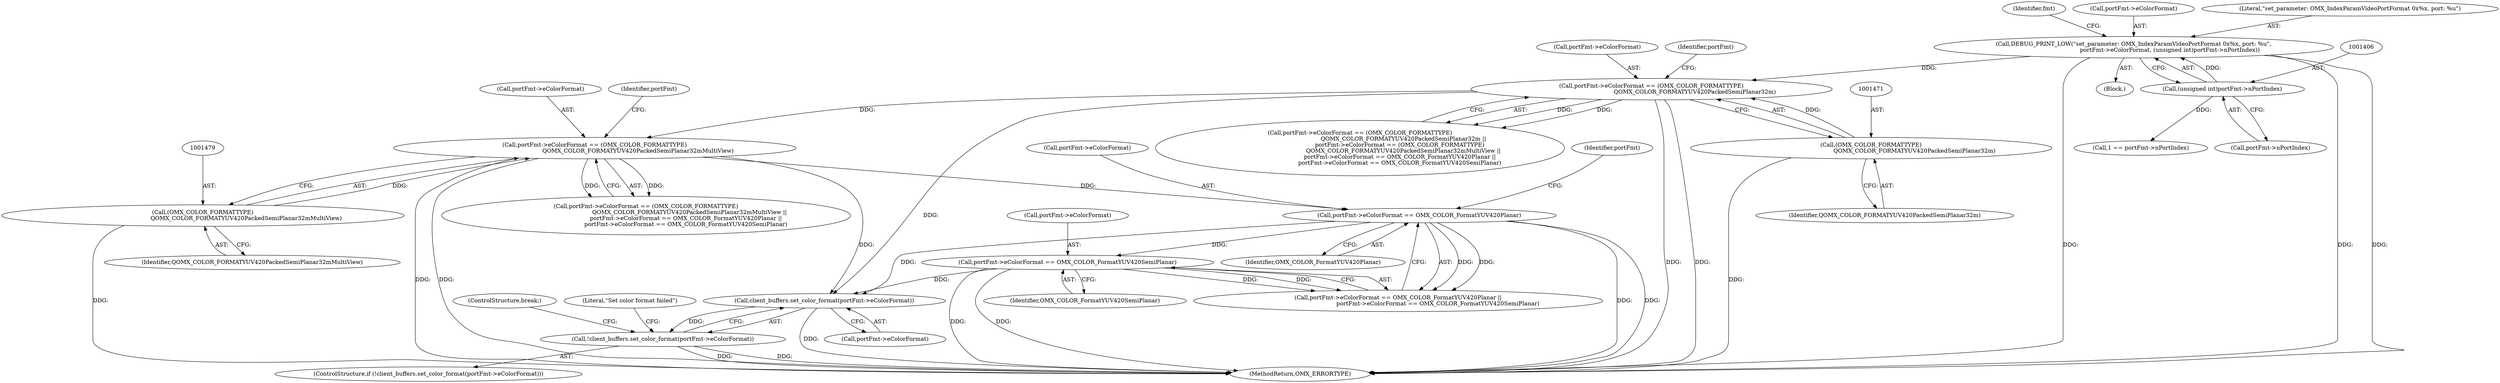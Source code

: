 digraph "0_Android_46e305be6e670a5a0041b0b4861122a0f1aabefa_2@pointer" {
"1001544" [label="(Call,client_buffers.set_color_format(portFmt->eColorFormat))"];
"1001474" [label="(Call,portFmt->eColorFormat == (OMX_COLOR_FORMATTYPE)\n                                                QOMX_COLOR_FORMATYUV420PackedSemiPlanar32mMultiView)"];
"1001466" [label="(Call,portFmt->eColorFormat == (OMX_COLOR_FORMATTYPE)\n                                                QOMX_COLOR_FORMATYUV420PackedSemiPlanar32m)"];
"1001400" [label="(Call,DEBUG_PRINT_LOW(\"set_parameter: OMX_IndexParamVideoPortFormat 0x%x, port: %u\",\n                                        portFmt->eColorFormat, (unsigned int)portFmt->nPortIndex))"];
"1001405" [label="(Call,(unsigned int)portFmt->nPortIndex)"];
"1001470" [label="(Call,(OMX_COLOR_FORMATTYPE)\n                                                QOMX_COLOR_FORMATYUV420PackedSemiPlanar32m)"];
"1001478" [label="(Call,(OMX_COLOR_FORMATTYPE)\n                                                QOMX_COLOR_FORMATYUV420PackedSemiPlanar32mMultiView)"];
"1001487" [label="(Call,portFmt->eColorFormat == OMX_COLOR_FormatYUV420SemiPlanar)"];
"1001482" [label="(Call,portFmt->eColorFormat == OMX_COLOR_FormatYUV420Planar)"];
"1001543" [label="(Call,!client_buffers.set_color_format(portFmt->eColorFormat))"];
"1001412" [label="(Identifier,fmt)"];
"1001480" [label="(Identifier,QOMX_COLOR_FORMATYUV420PackedSemiPlanar32mMultiView)"];
"1001472" [label="(Identifier,QOMX_COLOR_FORMATYUV420PackedSemiPlanar32m)"];
"1001417" [label="(Call,1 == portFmt->nPortIndex)"];
"1001483" [label="(Call,portFmt->eColorFormat)"];
"1001545" [label="(Call,portFmt->eColorFormat)"];
"1001488" [label="(Call,portFmt->eColorFormat)"];
"1001482" [label="(Call,portFmt->eColorFormat == OMX_COLOR_FormatYUV420Planar)"];
"1001400" [label="(Call,DEBUG_PRINT_LOW(\"set_parameter: OMX_IndexParamVideoPortFormat 0x%x, port: %u\",\n                                        portFmt->eColorFormat, (unsigned int)portFmt->nPortIndex))"];
"1001467" [label="(Call,portFmt->eColorFormat)"];
"1001486" [label="(Identifier,OMX_COLOR_FormatYUV420Planar)"];
"1001402" [label="(Call,portFmt->eColorFormat)"];
"1001475" [label="(Call,portFmt->eColorFormat)"];
"1001401" [label="(Literal,\"set_parameter: OMX_IndexParamVideoPortFormat 0x%x, port: %u\")"];
"1001405" [label="(Call,(unsigned int)portFmt->nPortIndex)"];
"1001481" [label="(Call,portFmt->eColorFormat == OMX_COLOR_FormatYUV420Planar ||\n                                            portFmt->eColorFormat == OMX_COLOR_FormatYUV420SemiPlanar)"];
"1001487" [label="(Call,portFmt->eColorFormat == OMX_COLOR_FormatYUV420SemiPlanar)"];
"1001407" [label="(Call,portFmt->nPortIndex)"];
"1001484" [label="(Identifier,portFmt)"];
"1001478" [label="(Call,(OMX_COLOR_FORMATTYPE)\n                                                QOMX_COLOR_FORMATYUV420PackedSemiPlanar32mMultiView)"];
"1001466" [label="(Call,portFmt->eColorFormat == (OMX_COLOR_FORMATTYPE)\n                                                QOMX_COLOR_FORMATYUV420PackedSemiPlanar32m)"];
"1001491" [label="(Identifier,OMX_COLOR_FormatYUV420SemiPlanar)"];
"1001474" [label="(Call,portFmt->eColorFormat == (OMX_COLOR_FORMATTYPE)\n                                                QOMX_COLOR_FORMATYUV420PackedSemiPlanar32mMultiView)"];
"1001544" [label="(Call,client_buffers.set_color_format(portFmt->eColorFormat))"];
"1001554" [label="(ControlStructure,break;)"];
"1001542" [label="(ControlStructure,if (!client_buffers.set_color_format(portFmt->eColorFormat)))"];
"1001385" [label="(Block,)"];
"1001476" [label="(Identifier,portFmt)"];
"1003158" [label="(MethodReturn,OMX_ERRORTYPE)"];
"1001473" [label="(Call,portFmt->eColorFormat == (OMX_COLOR_FORMATTYPE)\n                                                QOMX_COLOR_FORMATYUV420PackedSemiPlanar32mMultiView ||\n                                            portFmt->eColorFormat == OMX_COLOR_FormatYUV420Planar ||\n                                            portFmt->eColorFormat == OMX_COLOR_FormatYUV420SemiPlanar)"];
"1001465" [label="(Call,portFmt->eColorFormat == (OMX_COLOR_FORMATTYPE)\n                                                QOMX_COLOR_FORMATYUV420PackedSemiPlanar32m ||\n                                            portFmt->eColorFormat == (OMX_COLOR_FORMATTYPE)\n                                                QOMX_COLOR_FORMATYUV420PackedSemiPlanar32mMultiView ||\n                                            portFmt->eColorFormat == OMX_COLOR_FormatYUV420Planar ||\n                                            portFmt->eColorFormat == OMX_COLOR_FormatYUV420SemiPlanar)"];
"1001550" [label="(Literal,\"Set color format failed\")"];
"1001470" [label="(Call,(OMX_COLOR_FORMATTYPE)\n                                                QOMX_COLOR_FORMATYUV420PackedSemiPlanar32m)"];
"1001543" [label="(Call,!client_buffers.set_color_format(portFmt->eColorFormat))"];
"1001489" [label="(Identifier,portFmt)"];
"1001544" -> "1001543"  [label="AST: "];
"1001544" -> "1001545"  [label="CFG: "];
"1001545" -> "1001544"  [label="AST: "];
"1001543" -> "1001544"  [label="CFG: "];
"1001544" -> "1003158"  [label="DDG: "];
"1001544" -> "1001543"  [label="DDG: "];
"1001474" -> "1001544"  [label="DDG: "];
"1001487" -> "1001544"  [label="DDG: "];
"1001466" -> "1001544"  [label="DDG: "];
"1001482" -> "1001544"  [label="DDG: "];
"1001474" -> "1001473"  [label="AST: "];
"1001474" -> "1001478"  [label="CFG: "];
"1001475" -> "1001474"  [label="AST: "];
"1001478" -> "1001474"  [label="AST: "];
"1001484" -> "1001474"  [label="CFG: "];
"1001473" -> "1001474"  [label="CFG: "];
"1001474" -> "1003158"  [label="DDG: "];
"1001474" -> "1003158"  [label="DDG: "];
"1001474" -> "1001473"  [label="DDG: "];
"1001474" -> "1001473"  [label="DDG: "];
"1001466" -> "1001474"  [label="DDG: "];
"1001478" -> "1001474"  [label="DDG: "];
"1001474" -> "1001482"  [label="DDG: "];
"1001466" -> "1001465"  [label="AST: "];
"1001466" -> "1001470"  [label="CFG: "];
"1001467" -> "1001466"  [label="AST: "];
"1001470" -> "1001466"  [label="AST: "];
"1001476" -> "1001466"  [label="CFG: "];
"1001465" -> "1001466"  [label="CFG: "];
"1001466" -> "1003158"  [label="DDG: "];
"1001466" -> "1003158"  [label="DDG: "];
"1001466" -> "1001465"  [label="DDG: "];
"1001466" -> "1001465"  [label="DDG: "];
"1001400" -> "1001466"  [label="DDG: "];
"1001470" -> "1001466"  [label="DDG: "];
"1001400" -> "1001385"  [label="AST: "];
"1001400" -> "1001405"  [label="CFG: "];
"1001401" -> "1001400"  [label="AST: "];
"1001402" -> "1001400"  [label="AST: "];
"1001405" -> "1001400"  [label="AST: "];
"1001412" -> "1001400"  [label="CFG: "];
"1001400" -> "1003158"  [label="DDG: "];
"1001400" -> "1003158"  [label="DDG: "];
"1001400" -> "1003158"  [label="DDG: "];
"1001405" -> "1001400"  [label="DDG: "];
"1001405" -> "1001407"  [label="CFG: "];
"1001406" -> "1001405"  [label="AST: "];
"1001407" -> "1001405"  [label="AST: "];
"1001405" -> "1001417"  [label="DDG: "];
"1001470" -> "1001472"  [label="CFG: "];
"1001471" -> "1001470"  [label="AST: "];
"1001472" -> "1001470"  [label="AST: "];
"1001470" -> "1003158"  [label="DDG: "];
"1001478" -> "1001480"  [label="CFG: "];
"1001479" -> "1001478"  [label="AST: "];
"1001480" -> "1001478"  [label="AST: "];
"1001478" -> "1003158"  [label="DDG: "];
"1001487" -> "1001481"  [label="AST: "];
"1001487" -> "1001491"  [label="CFG: "];
"1001488" -> "1001487"  [label="AST: "];
"1001491" -> "1001487"  [label="AST: "];
"1001481" -> "1001487"  [label="CFG: "];
"1001487" -> "1003158"  [label="DDG: "];
"1001487" -> "1003158"  [label="DDG: "];
"1001487" -> "1001481"  [label="DDG: "];
"1001487" -> "1001481"  [label="DDG: "];
"1001482" -> "1001487"  [label="DDG: "];
"1001482" -> "1001481"  [label="AST: "];
"1001482" -> "1001486"  [label="CFG: "];
"1001483" -> "1001482"  [label="AST: "];
"1001486" -> "1001482"  [label="AST: "];
"1001489" -> "1001482"  [label="CFG: "];
"1001481" -> "1001482"  [label="CFG: "];
"1001482" -> "1003158"  [label="DDG: "];
"1001482" -> "1003158"  [label="DDG: "];
"1001482" -> "1001481"  [label="DDG: "];
"1001482" -> "1001481"  [label="DDG: "];
"1001543" -> "1001542"  [label="AST: "];
"1001550" -> "1001543"  [label="CFG: "];
"1001554" -> "1001543"  [label="CFG: "];
"1001543" -> "1003158"  [label="DDG: "];
"1001543" -> "1003158"  [label="DDG: "];
}

